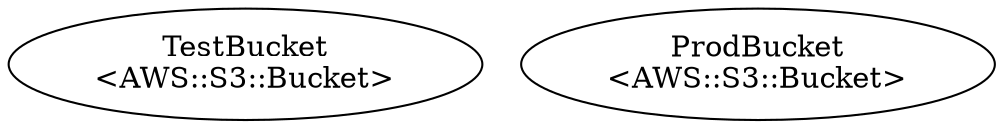 digraph "template" {
TestBucket [color=black, label="TestBucket\n<AWS::S3::Bucket>", shape=ellipse, type=Resource];
ProdBucket [color=black, label="ProdBucket\n<AWS::S3::Bucket>", shape=ellipse, type=Resource];
}
